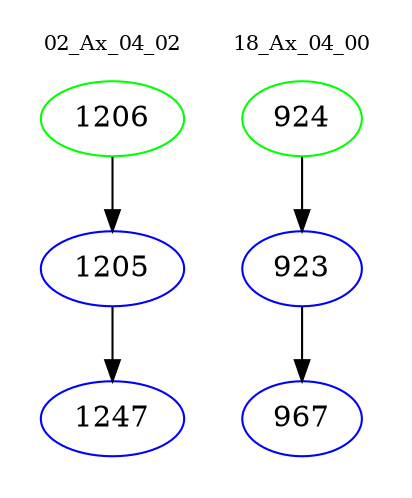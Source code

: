 digraph{
subgraph cluster_0 {
color = white
label = "02_Ax_04_02";
fontsize=10;
T0_1206 [label="1206", color="green"]
T0_1206 -> T0_1205 [color="black"]
T0_1205 [label="1205", color="blue"]
T0_1205 -> T0_1247 [color="black"]
T0_1247 [label="1247", color="blue"]
}
subgraph cluster_1 {
color = white
label = "18_Ax_04_00";
fontsize=10;
T1_924 [label="924", color="green"]
T1_924 -> T1_923 [color="black"]
T1_923 [label="923", color="blue"]
T1_923 -> T1_967 [color="black"]
T1_967 [label="967", color="blue"]
}
}
